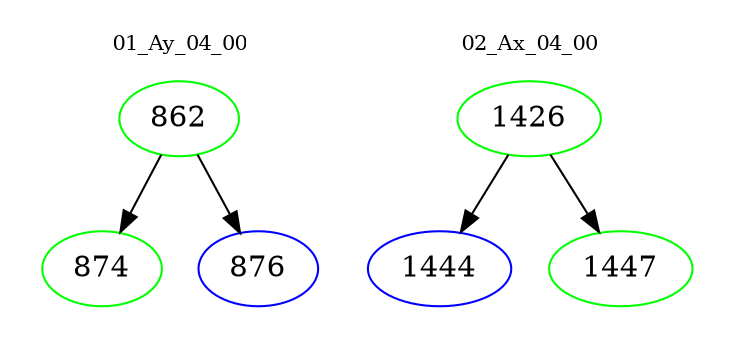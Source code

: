 digraph{
subgraph cluster_0 {
color = white
label = "01_Ay_04_00";
fontsize=10;
T0_862 [label="862", color="green"]
T0_862 -> T0_874 [color="black"]
T0_874 [label="874", color="green"]
T0_862 -> T0_876 [color="black"]
T0_876 [label="876", color="blue"]
}
subgraph cluster_1 {
color = white
label = "02_Ax_04_00";
fontsize=10;
T1_1426 [label="1426", color="green"]
T1_1426 -> T1_1444 [color="black"]
T1_1444 [label="1444", color="blue"]
T1_1426 -> T1_1447 [color="black"]
T1_1447 [label="1447", color="green"]
}
}
